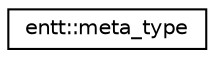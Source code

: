 digraph "Graphical Class Hierarchy"
{
 // LATEX_PDF_SIZE
  edge [fontname="Helvetica",fontsize="10",labelfontname="Helvetica",labelfontsize="10"];
  node [fontname="Helvetica",fontsize="10",shape=record];
  rankdir="LR";
  Node0 [label="entt::meta_type",height=0.2,width=0.4,color="black", fillcolor="white", style="filled",URL="$classentt_1_1meta__type.html",tooltip="Opaque wrapper for types."];
}
